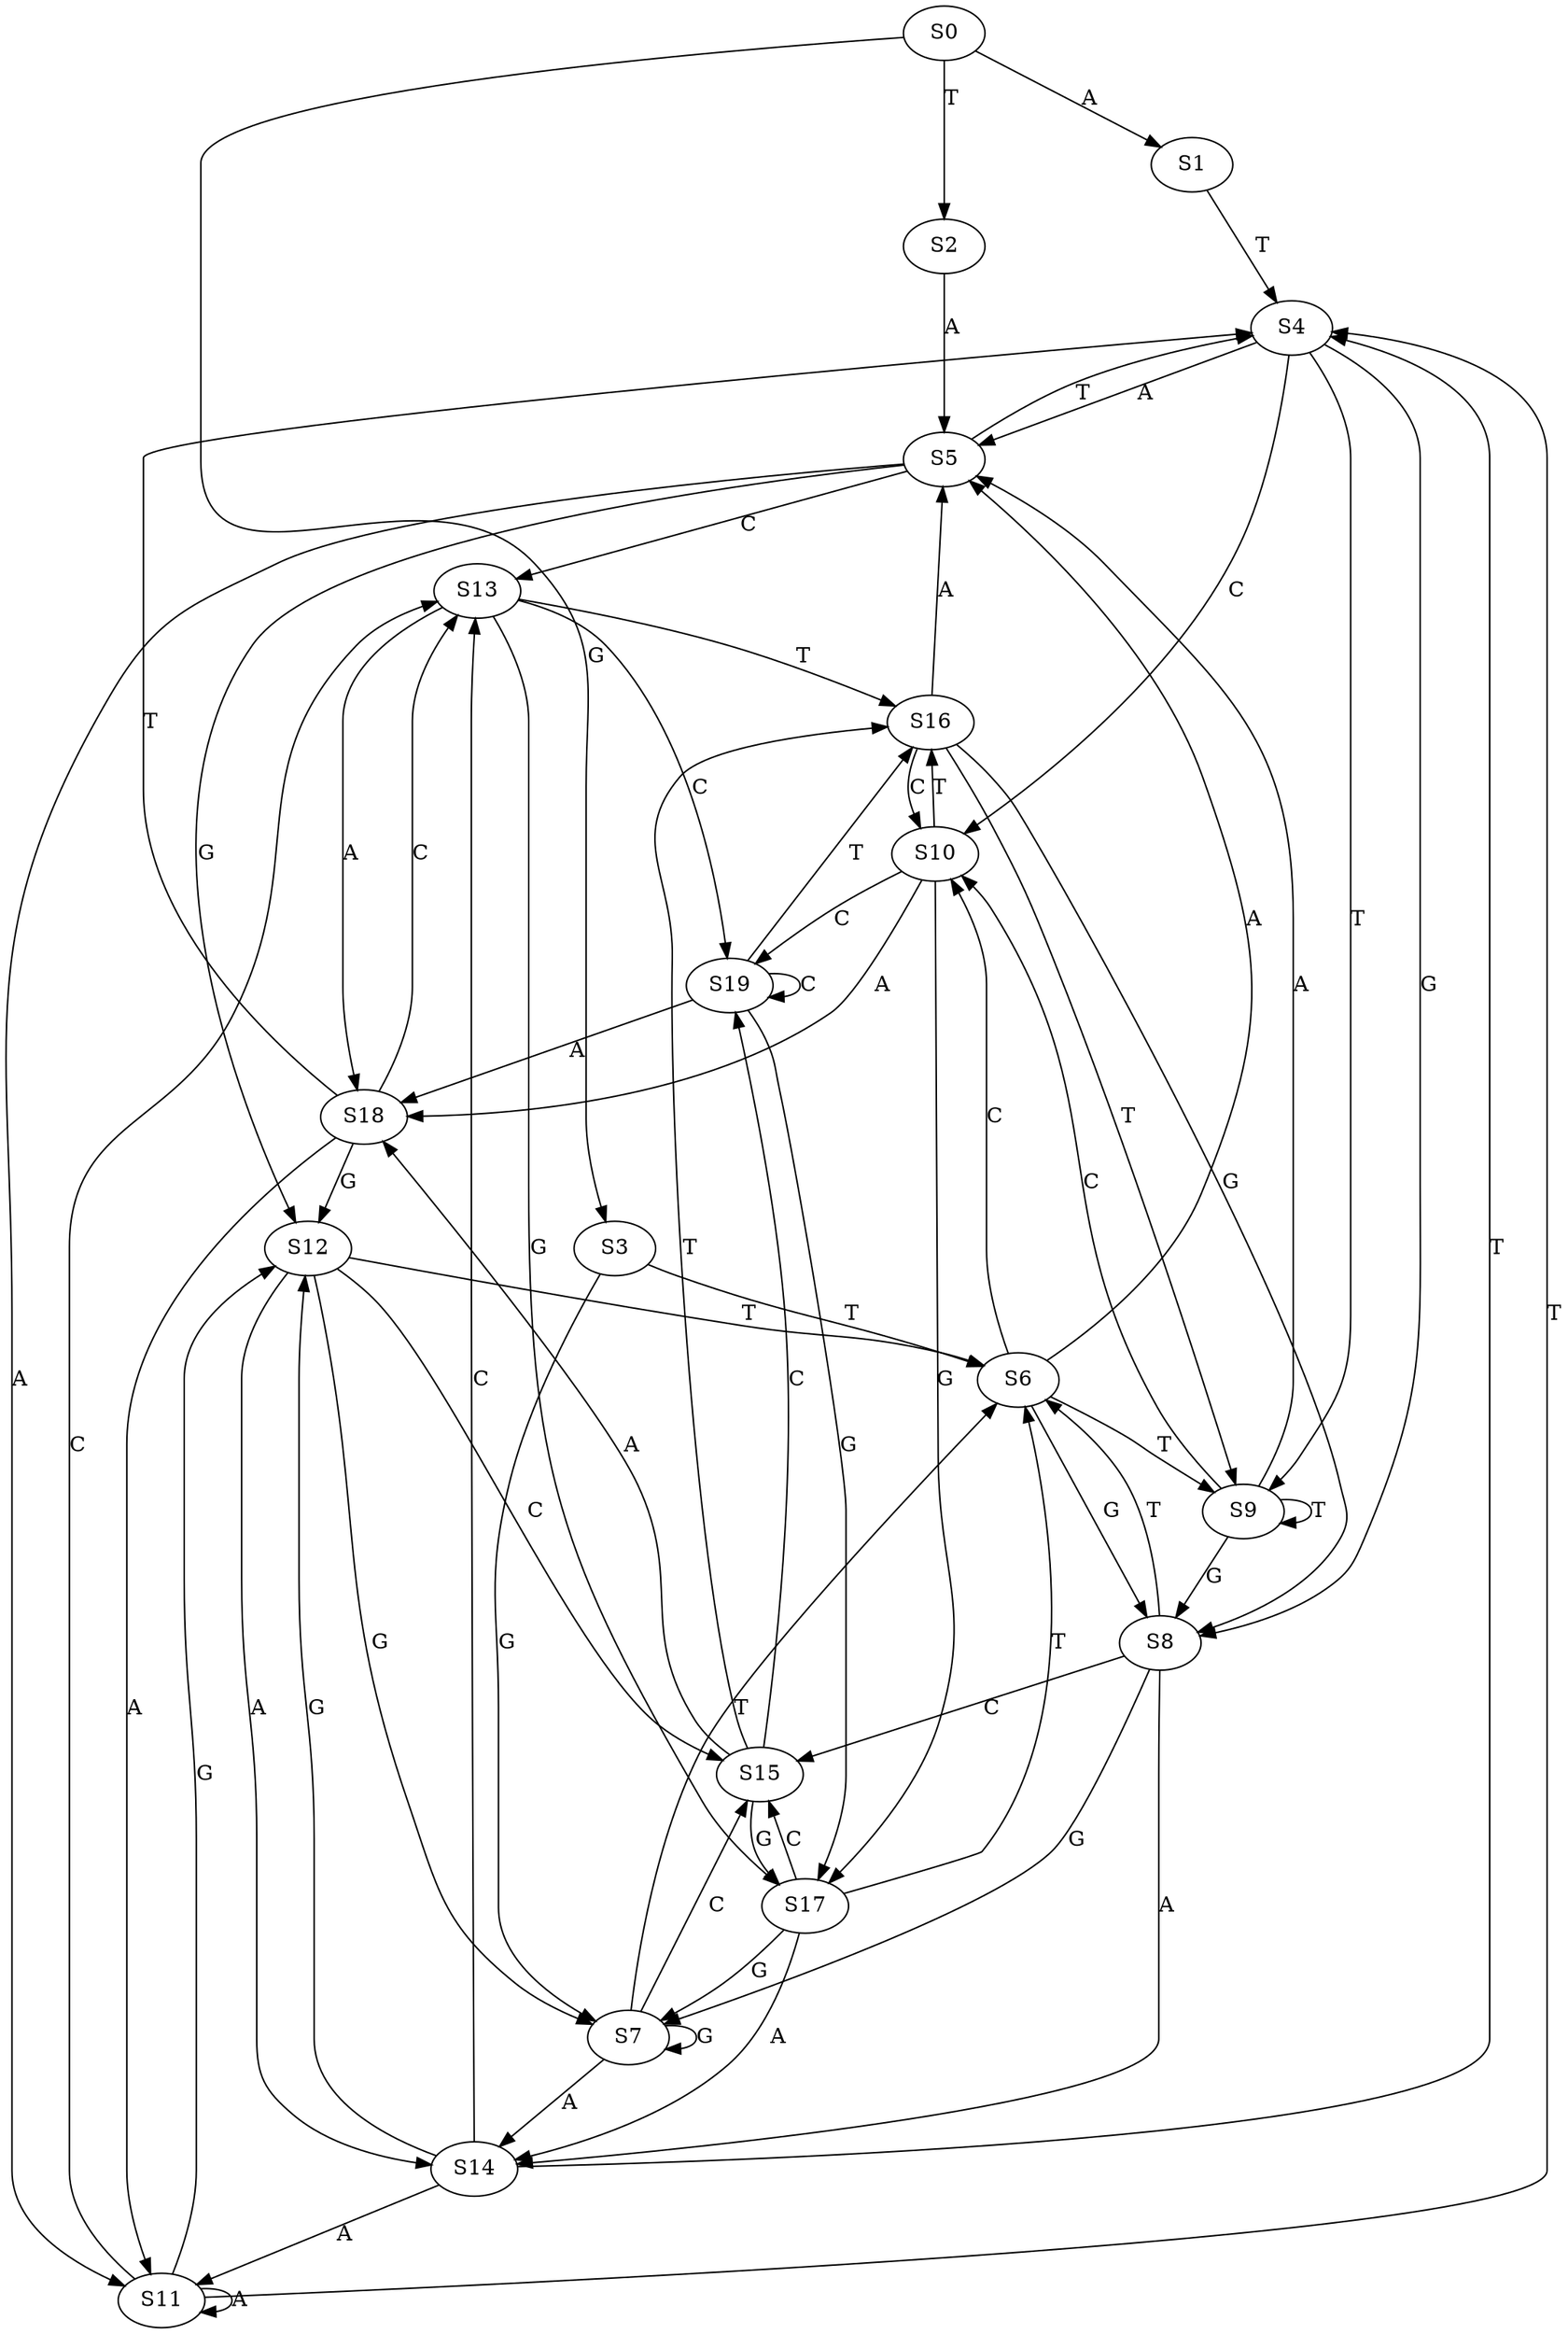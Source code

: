 strict digraph  {
	S0 -> S1 [ label = A ];
	S0 -> S2 [ label = T ];
	S0 -> S3 [ label = G ];
	S1 -> S4 [ label = T ];
	S2 -> S5 [ label = A ];
	S3 -> S6 [ label = T ];
	S3 -> S7 [ label = G ];
	S4 -> S5 [ label = A ];
	S4 -> S8 [ label = G ];
	S4 -> S9 [ label = T ];
	S4 -> S10 [ label = C ];
	S5 -> S11 [ label = A ];
	S5 -> S12 [ label = G ];
	S5 -> S13 [ label = C ];
	S5 -> S4 [ label = T ];
	S6 -> S5 [ label = A ];
	S6 -> S8 [ label = G ];
	S6 -> S10 [ label = C ];
	S6 -> S9 [ label = T ];
	S7 -> S6 [ label = T ];
	S7 -> S14 [ label = A ];
	S7 -> S7 [ label = G ];
	S7 -> S15 [ label = C ];
	S8 -> S14 [ label = A ];
	S8 -> S6 [ label = T ];
	S8 -> S7 [ label = G ];
	S8 -> S15 [ label = C ];
	S9 -> S10 [ label = C ];
	S9 -> S9 [ label = T ];
	S9 -> S8 [ label = G ];
	S9 -> S5 [ label = A ];
	S10 -> S16 [ label = T ];
	S10 -> S17 [ label = G ];
	S10 -> S18 [ label = A ];
	S10 -> S19 [ label = C ];
	S11 -> S11 [ label = A ];
	S11 -> S12 [ label = G ];
	S11 -> S13 [ label = C ];
	S11 -> S4 [ label = T ];
	S12 -> S14 [ label = A ];
	S12 -> S7 [ label = G ];
	S12 -> S6 [ label = T ];
	S12 -> S15 [ label = C ];
	S13 -> S19 [ label = C ];
	S13 -> S16 [ label = T ];
	S13 -> S18 [ label = A ];
	S13 -> S17 [ label = G ];
	S14 -> S13 [ label = C ];
	S14 -> S12 [ label = G ];
	S14 -> S11 [ label = A ];
	S14 -> S4 [ label = T ];
	S15 -> S18 [ label = A ];
	S15 -> S19 [ label = C ];
	S15 -> S17 [ label = G ];
	S15 -> S16 [ label = T ];
	S16 -> S5 [ label = A ];
	S16 -> S8 [ label = G ];
	S16 -> S10 [ label = C ];
	S16 -> S9 [ label = T ];
	S17 -> S7 [ label = G ];
	S17 -> S14 [ label = A ];
	S17 -> S6 [ label = T ];
	S17 -> S15 [ label = C ];
	S18 -> S4 [ label = T ];
	S18 -> S12 [ label = G ];
	S18 -> S11 [ label = A ];
	S18 -> S13 [ label = C ];
	S19 -> S17 [ label = G ];
	S19 -> S18 [ label = A ];
	S19 -> S16 [ label = T ];
	S19 -> S19 [ label = C ];
}
